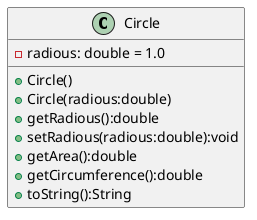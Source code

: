 @startuml
'https://plantuml.com/class-diagram

class Circle{
- radious: double = 1.0
+ Circle()
+ Circle(radious:double)
+ getRadious():double
+ setRadious(radious:double):void
+ getArea():double
+ getCircumference():double
+ toString():String
}
@enduml